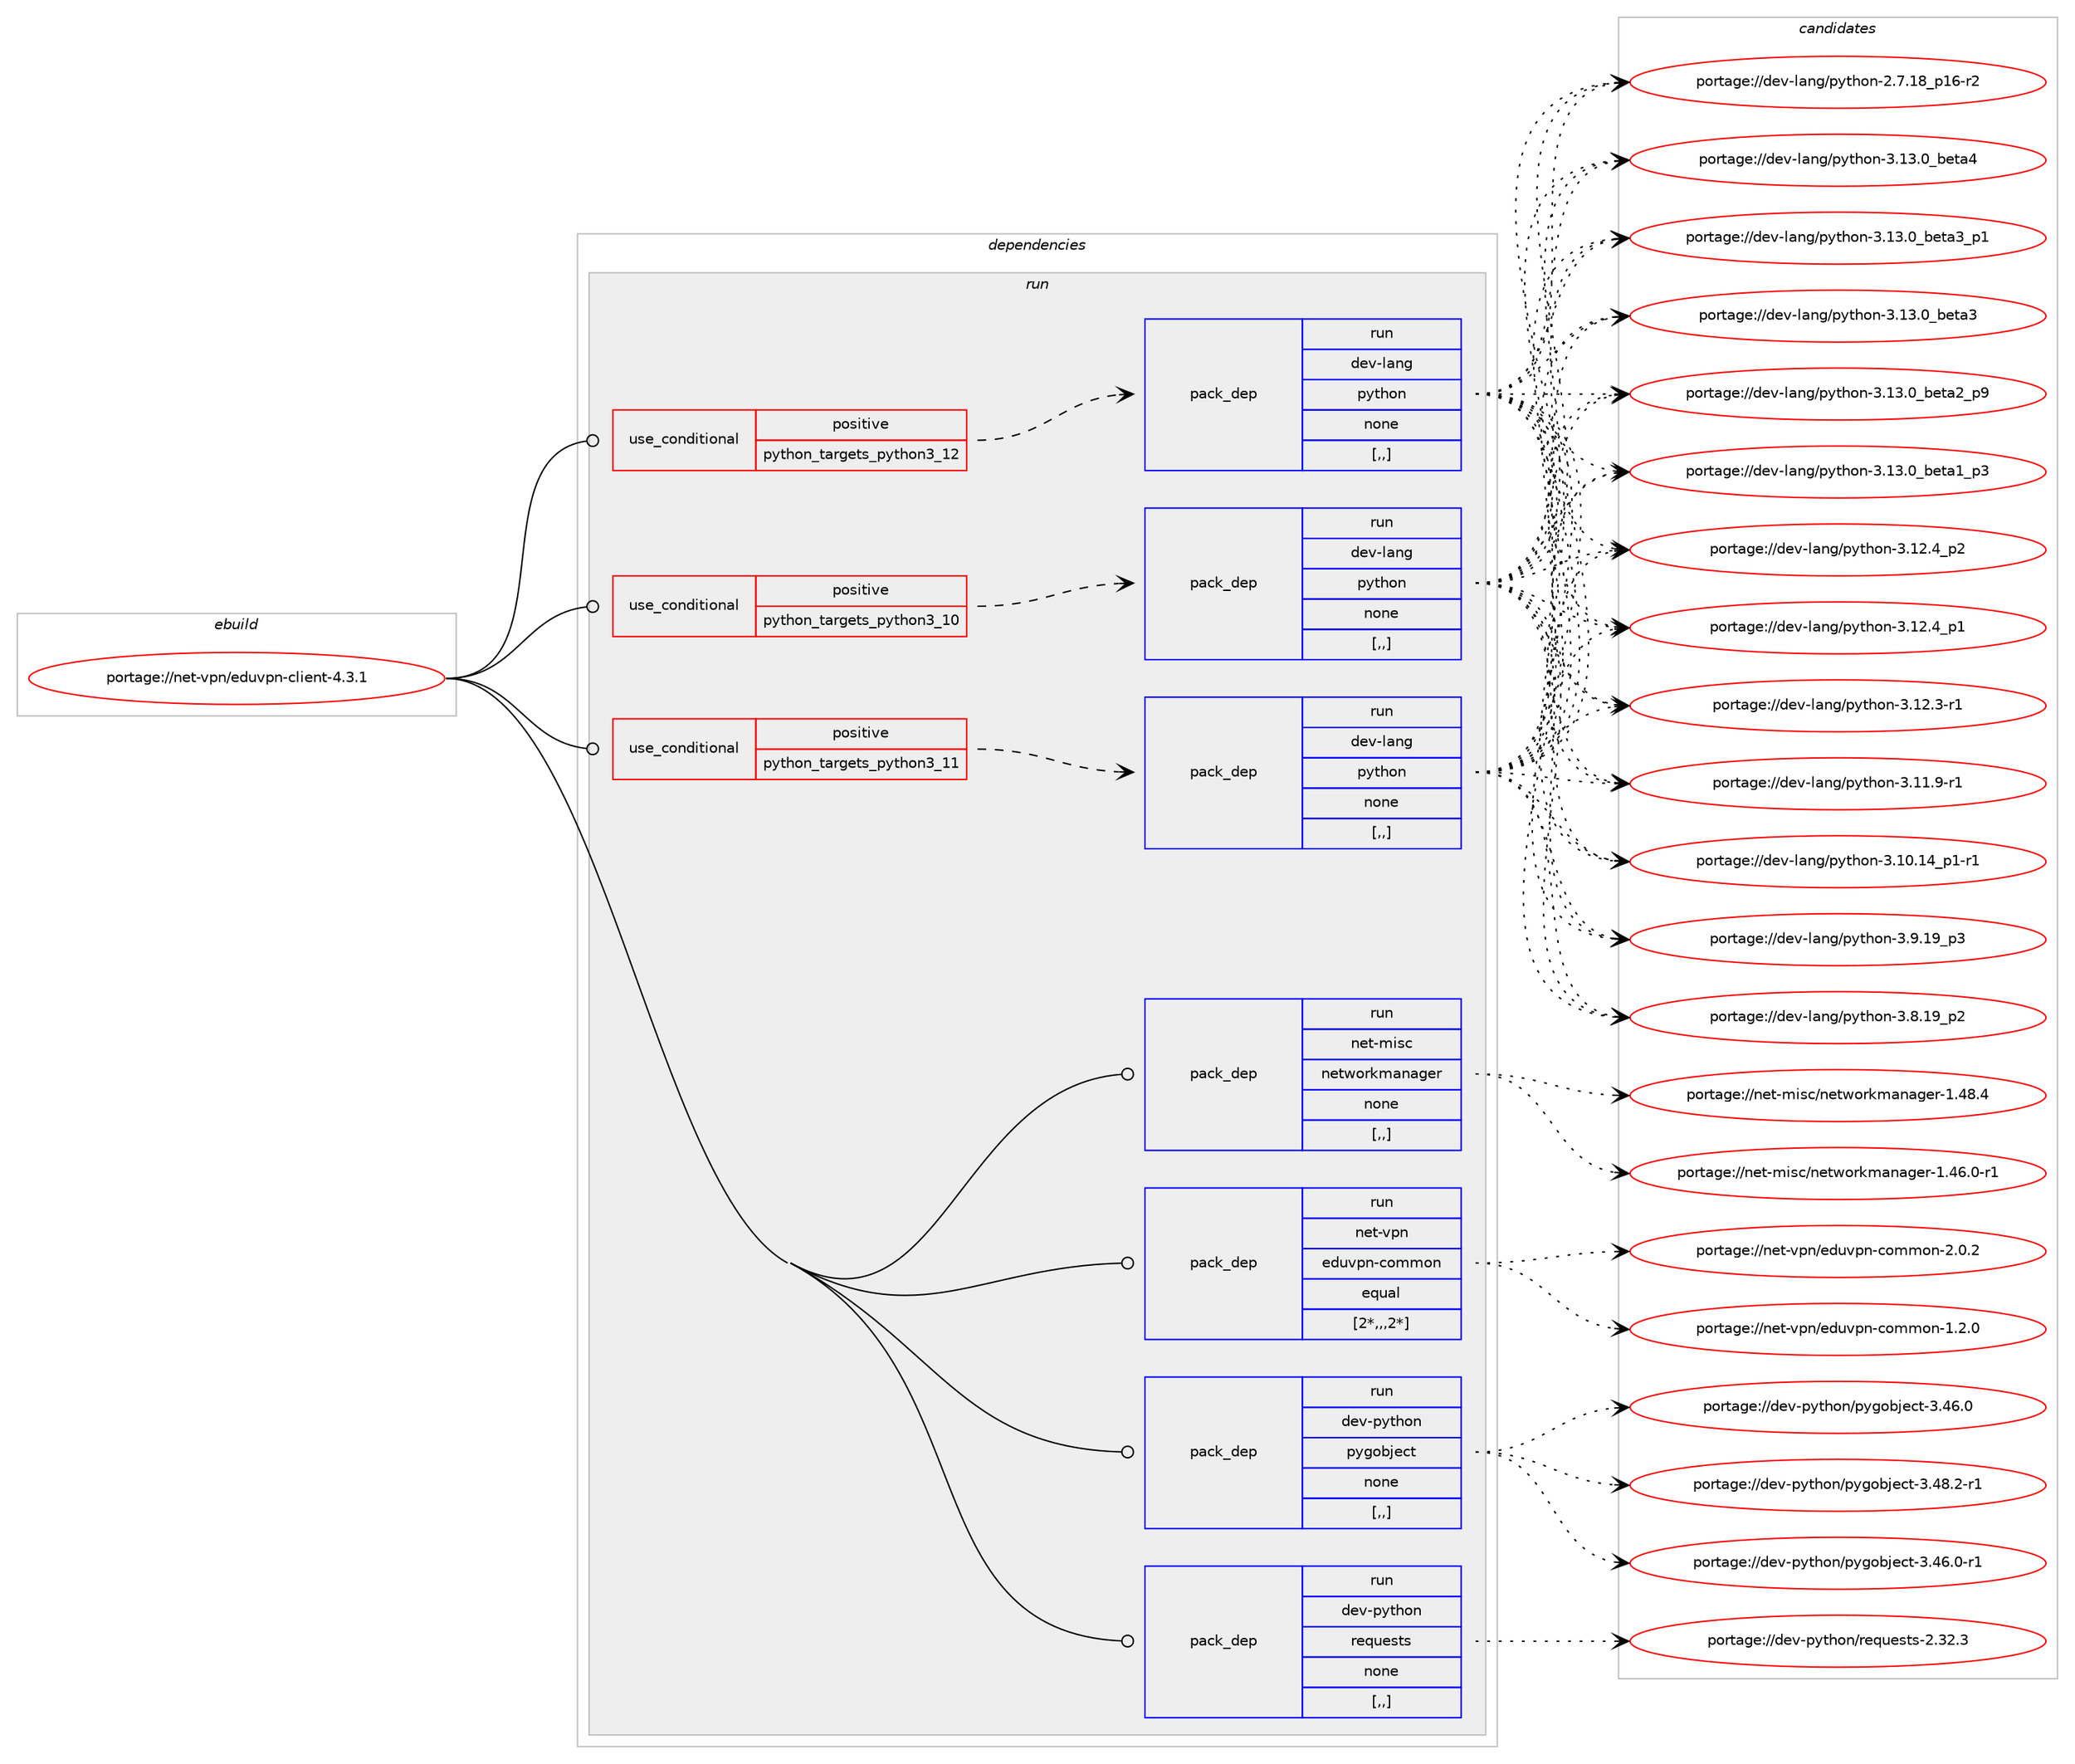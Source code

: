 digraph prolog {

# *************
# Graph options
# *************

newrank=true;
concentrate=true;
compound=true;
graph [rankdir=LR,fontname=Helvetica,fontsize=10,ranksep=1.5];#, ranksep=2.5, nodesep=0.2];
edge  [arrowhead=vee];
node  [fontname=Helvetica,fontsize=10];

# **********
# The ebuild
# **********

subgraph cluster_leftcol {
color=gray;
label=<<i>ebuild</i>>;
id [label="portage://net-vpn/eduvpn-client-4.3.1", color=red, width=4, href="../net-vpn/eduvpn-client-4.3.1.svg"];
}

# ****************
# The dependencies
# ****************

subgraph cluster_midcol {
color=gray;
label=<<i>dependencies</i>>;
subgraph cluster_compile {
fillcolor="#eeeeee";
style=filled;
label=<<i>compile</i>>;
}
subgraph cluster_compileandrun {
fillcolor="#eeeeee";
style=filled;
label=<<i>compile and run</i>>;
}
subgraph cluster_run {
fillcolor="#eeeeee";
style=filled;
label=<<i>run</i>>;
subgraph cond101918 {
dependency385472 [label=<<TABLE BORDER="0" CELLBORDER="1" CELLSPACING="0" CELLPADDING="4"><TR><TD ROWSPAN="3" CELLPADDING="10">use_conditional</TD></TR><TR><TD>positive</TD></TR><TR><TD>python_targets_python3_10</TD></TR></TABLE>>, shape=none, color=red];
subgraph pack280783 {
dependency385473 [label=<<TABLE BORDER="0" CELLBORDER="1" CELLSPACING="0" CELLPADDING="4" WIDTH="220"><TR><TD ROWSPAN="6" CELLPADDING="30">pack_dep</TD></TR><TR><TD WIDTH="110">run</TD></TR><TR><TD>dev-lang</TD></TR><TR><TD>python</TD></TR><TR><TD>none</TD></TR><TR><TD>[,,]</TD></TR></TABLE>>, shape=none, color=blue];
}
dependency385472:e -> dependency385473:w [weight=20,style="dashed",arrowhead="vee"];
}
id:e -> dependency385472:w [weight=20,style="solid",arrowhead="odot"];
subgraph cond101919 {
dependency385474 [label=<<TABLE BORDER="0" CELLBORDER="1" CELLSPACING="0" CELLPADDING="4"><TR><TD ROWSPAN="3" CELLPADDING="10">use_conditional</TD></TR><TR><TD>positive</TD></TR><TR><TD>python_targets_python3_11</TD></TR></TABLE>>, shape=none, color=red];
subgraph pack280784 {
dependency385475 [label=<<TABLE BORDER="0" CELLBORDER="1" CELLSPACING="0" CELLPADDING="4" WIDTH="220"><TR><TD ROWSPAN="6" CELLPADDING="30">pack_dep</TD></TR><TR><TD WIDTH="110">run</TD></TR><TR><TD>dev-lang</TD></TR><TR><TD>python</TD></TR><TR><TD>none</TD></TR><TR><TD>[,,]</TD></TR></TABLE>>, shape=none, color=blue];
}
dependency385474:e -> dependency385475:w [weight=20,style="dashed",arrowhead="vee"];
}
id:e -> dependency385474:w [weight=20,style="solid",arrowhead="odot"];
subgraph cond101920 {
dependency385476 [label=<<TABLE BORDER="0" CELLBORDER="1" CELLSPACING="0" CELLPADDING="4"><TR><TD ROWSPAN="3" CELLPADDING="10">use_conditional</TD></TR><TR><TD>positive</TD></TR><TR><TD>python_targets_python3_12</TD></TR></TABLE>>, shape=none, color=red];
subgraph pack280785 {
dependency385477 [label=<<TABLE BORDER="0" CELLBORDER="1" CELLSPACING="0" CELLPADDING="4" WIDTH="220"><TR><TD ROWSPAN="6" CELLPADDING="30">pack_dep</TD></TR><TR><TD WIDTH="110">run</TD></TR><TR><TD>dev-lang</TD></TR><TR><TD>python</TD></TR><TR><TD>none</TD></TR><TR><TD>[,,]</TD></TR></TABLE>>, shape=none, color=blue];
}
dependency385476:e -> dependency385477:w [weight=20,style="dashed",arrowhead="vee"];
}
id:e -> dependency385476:w [weight=20,style="solid",arrowhead="odot"];
subgraph pack280786 {
dependency385478 [label=<<TABLE BORDER="0" CELLBORDER="1" CELLSPACING="0" CELLPADDING="4" WIDTH="220"><TR><TD ROWSPAN="6" CELLPADDING="30">pack_dep</TD></TR><TR><TD WIDTH="110">run</TD></TR><TR><TD>dev-python</TD></TR><TR><TD>pygobject</TD></TR><TR><TD>none</TD></TR><TR><TD>[,,]</TD></TR></TABLE>>, shape=none, color=blue];
}
id:e -> dependency385478:w [weight=20,style="solid",arrowhead="odot"];
subgraph pack280787 {
dependency385479 [label=<<TABLE BORDER="0" CELLBORDER="1" CELLSPACING="0" CELLPADDING="4" WIDTH="220"><TR><TD ROWSPAN="6" CELLPADDING="30">pack_dep</TD></TR><TR><TD WIDTH="110">run</TD></TR><TR><TD>dev-python</TD></TR><TR><TD>requests</TD></TR><TR><TD>none</TD></TR><TR><TD>[,,]</TD></TR></TABLE>>, shape=none, color=blue];
}
id:e -> dependency385479:w [weight=20,style="solid",arrowhead="odot"];
subgraph pack280788 {
dependency385480 [label=<<TABLE BORDER="0" CELLBORDER="1" CELLSPACING="0" CELLPADDING="4" WIDTH="220"><TR><TD ROWSPAN="6" CELLPADDING="30">pack_dep</TD></TR><TR><TD WIDTH="110">run</TD></TR><TR><TD>net-misc</TD></TR><TR><TD>networkmanager</TD></TR><TR><TD>none</TD></TR><TR><TD>[,,]</TD></TR></TABLE>>, shape=none, color=blue];
}
id:e -> dependency385480:w [weight=20,style="solid",arrowhead="odot"];
subgraph pack280789 {
dependency385481 [label=<<TABLE BORDER="0" CELLBORDER="1" CELLSPACING="0" CELLPADDING="4" WIDTH="220"><TR><TD ROWSPAN="6" CELLPADDING="30">pack_dep</TD></TR><TR><TD WIDTH="110">run</TD></TR><TR><TD>net-vpn</TD></TR><TR><TD>eduvpn-common</TD></TR><TR><TD>equal</TD></TR><TR><TD>[2*,,,2*]</TD></TR></TABLE>>, shape=none, color=blue];
}
id:e -> dependency385481:w [weight=20,style="solid",arrowhead="odot"];
}
}

# **************
# The candidates
# **************

subgraph cluster_choices {
rank=same;
color=gray;
label=<<i>candidates</i>>;

subgraph choice280783 {
color=black;
nodesep=1;
choice1001011184510897110103471121211161041111104551464951464895981011169752 [label="portage://dev-lang/python-3.13.0_beta4", color=red, width=4,href="../dev-lang/python-3.13.0_beta4.svg"];
choice10010111845108971101034711212111610411111045514649514648959810111697519511249 [label="portage://dev-lang/python-3.13.0_beta3_p1", color=red, width=4,href="../dev-lang/python-3.13.0_beta3_p1.svg"];
choice1001011184510897110103471121211161041111104551464951464895981011169751 [label="portage://dev-lang/python-3.13.0_beta3", color=red, width=4,href="../dev-lang/python-3.13.0_beta3.svg"];
choice10010111845108971101034711212111610411111045514649514648959810111697509511257 [label="portage://dev-lang/python-3.13.0_beta2_p9", color=red, width=4,href="../dev-lang/python-3.13.0_beta2_p9.svg"];
choice10010111845108971101034711212111610411111045514649514648959810111697499511251 [label="portage://dev-lang/python-3.13.0_beta1_p3", color=red, width=4,href="../dev-lang/python-3.13.0_beta1_p3.svg"];
choice100101118451089711010347112121116104111110455146495046529511250 [label="portage://dev-lang/python-3.12.4_p2", color=red, width=4,href="../dev-lang/python-3.12.4_p2.svg"];
choice100101118451089711010347112121116104111110455146495046529511249 [label="portage://dev-lang/python-3.12.4_p1", color=red, width=4,href="../dev-lang/python-3.12.4_p1.svg"];
choice100101118451089711010347112121116104111110455146495046514511449 [label="portage://dev-lang/python-3.12.3-r1", color=red, width=4,href="../dev-lang/python-3.12.3-r1.svg"];
choice100101118451089711010347112121116104111110455146494946574511449 [label="portage://dev-lang/python-3.11.9-r1", color=red, width=4,href="../dev-lang/python-3.11.9-r1.svg"];
choice100101118451089711010347112121116104111110455146494846495295112494511449 [label="portage://dev-lang/python-3.10.14_p1-r1", color=red, width=4,href="../dev-lang/python-3.10.14_p1-r1.svg"];
choice100101118451089711010347112121116104111110455146574649579511251 [label="portage://dev-lang/python-3.9.19_p3", color=red, width=4,href="../dev-lang/python-3.9.19_p3.svg"];
choice100101118451089711010347112121116104111110455146564649579511250 [label="portage://dev-lang/python-3.8.19_p2", color=red, width=4,href="../dev-lang/python-3.8.19_p2.svg"];
choice100101118451089711010347112121116104111110455046554649569511249544511450 [label="portage://dev-lang/python-2.7.18_p16-r2", color=red, width=4,href="../dev-lang/python-2.7.18_p16-r2.svg"];
dependency385473:e -> choice1001011184510897110103471121211161041111104551464951464895981011169752:w [style=dotted,weight="100"];
dependency385473:e -> choice10010111845108971101034711212111610411111045514649514648959810111697519511249:w [style=dotted,weight="100"];
dependency385473:e -> choice1001011184510897110103471121211161041111104551464951464895981011169751:w [style=dotted,weight="100"];
dependency385473:e -> choice10010111845108971101034711212111610411111045514649514648959810111697509511257:w [style=dotted,weight="100"];
dependency385473:e -> choice10010111845108971101034711212111610411111045514649514648959810111697499511251:w [style=dotted,weight="100"];
dependency385473:e -> choice100101118451089711010347112121116104111110455146495046529511250:w [style=dotted,weight="100"];
dependency385473:e -> choice100101118451089711010347112121116104111110455146495046529511249:w [style=dotted,weight="100"];
dependency385473:e -> choice100101118451089711010347112121116104111110455146495046514511449:w [style=dotted,weight="100"];
dependency385473:e -> choice100101118451089711010347112121116104111110455146494946574511449:w [style=dotted,weight="100"];
dependency385473:e -> choice100101118451089711010347112121116104111110455146494846495295112494511449:w [style=dotted,weight="100"];
dependency385473:e -> choice100101118451089711010347112121116104111110455146574649579511251:w [style=dotted,weight="100"];
dependency385473:e -> choice100101118451089711010347112121116104111110455146564649579511250:w [style=dotted,weight="100"];
dependency385473:e -> choice100101118451089711010347112121116104111110455046554649569511249544511450:w [style=dotted,weight="100"];
}
subgraph choice280784 {
color=black;
nodesep=1;
choice1001011184510897110103471121211161041111104551464951464895981011169752 [label="portage://dev-lang/python-3.13.0_beta4", color=red, width=4,href="../dev-lang/python-3.13.0_beta4.svg"];
choice10010111845108971101034711212111610411111045514649514648959810111697519511249 [label="portage://dev-lang/python-3.13.0_beta3_p1", color=red, width=4,href="../dev-lang/python-3.13.0_beta3_p1.svg"];
choice1001011184510897110103471121211161041111104551464951464895981011169751 [label="portage://dev-lang/python-3.13.0_beta3", color=red, width=4,href="../dev-lang/python-3.13.0_beta3.svg"];
choice10010111845108971101034711212111610411111045514649514648959810111697509511257 [label="portage://dev-lang/python-3.13.0_beta2_p9", color=red, width=4,href="../dev-lang/python-3.13.0_beta2_p9.svg"];
choice10010111845108971101034711212111610411111045514649514648959810111697499511251 [label="portage://dev-lang/python-3.13.0_beta1_p3", color=red, width=4,href="../dev-lang/python-3.13.0_beta1_p3.svg"];
choice100101118451089711010347112121116104111110455146495046529511250 [label="portage://dev-lang/python-3.12.4_p2", color=red, width=4,href="../dev-lang/python-3.12.4_p2.svg"];
choice100101118451089711010347112121116104111110455146495046529511249 [label="portage://dev-lang/python-3.12.4_p1", color=red, width=4,href="../dev-lang/python-3.12.4_p1.svg"];
choice100101118451089711010347112121116104111110455146495046514511449 [label="portage://dev-lang/python-3.12.3-r1", color=red, width=4,href="../dev-lang/python-3.12.3-r1.svg"];
choice100101118451089711010347112121116104111110455146494946574511449 [label="portage://dev-lang/python-3.11.9-r1", color=red, width=4,href="../dev-lang/python-3.11.9-r1.svg"];
choice100101118451089711010347112121116104111110455146494846495295112494511449 [label="portage://dev-lang/python-3.10.14_p1-r1", color=red, width=4,href="../dev-lang/python-3.10.14_p1-r1.svg"];
choice100101118451089711010347112121116104111110455146574649579511251 [label="portage://dev-lang/python-3.9.19_p3", color=red, width=4,href="../dev-lang/python-3.9.19_p3.svg"];
choice100101118451089711010347112121116104111110455146564649579511250 [label="portage://dev-lang/python-3.8.19_p2", color=red, width=4,href="../dev-lang/python-3.8.19_p2.svg"];
choice100101118451089711010347112121116104111110455046554649569511249544511450 [label="portage://dev-lang/python-2.7.18_p16-r2", color=red, width=4,href="../dev-lang/python-2.7.18_p16-r2.svg"];
dependency385475:e -> choice1001011184510897110103471121211161041111104551464951464895981011169752:w [style=dotted,weight="100"];
dependency385475:e -> choice10010111845108971101034711212111610411111045514649514648959810111697519511249:w [style=dotted,weight="100"];
dependency385475:e -> choice1001011184510897110103471121211161041111104551464951464895981011169751:w [style=dotted,weight="100"];
dependency385475:e -> choice10010111845108971101034711212111610411111045514649514648959810111697509511257:w [style=dotted,weight="100"];
dependency385475:e -> choice10010111845108971101034711212111610411111045514649514648959810111697499511251:w [style=dotted,weight="100"];
dependency385475:e -> choice100101118451089711010347112121116104111110455146495046529511250:w [style=dotted,weight="100"];
dependency385475:e -> choice100101118451089711010347112121116104111110455146495046529511249:w [style=dotted,weight="100"];
dependency385475:e -> choice100101118451089711010347112121116104111110455146495046514511449:w [style=dotted,weight="100"];
dependency385475:e -> choice100101118451089711010347112121116104111110455146494946574511449:w [style=dotted,weight="100"];
dependency385475:e -> choice100101118451089711010347112121116104111110455146494846495295112494511449:w [style=dotted,weight="100"];
dependency385475:e -> choice100101118451089711010347112121116104111110455146574649579511251:w [style=dotted,weight="100"];
dependency385475:e -> choice100101118451089711010347112121116104111110455146564649579511250:w [style=dotted,weight="100"];
dependency385475:e -> choice100101118451089711010347112121116104111110455046554649569511249544511450:w [style=dotted,weight="100"];
}
subgraph choice280785 {
color=black;
nodesep=1;
choice1001011184510897110103471121211161041111104551464951464895981011169752 [label="portage://dev-lang/python-3.13.0_beta4", color=red, width=4,href="../dev-lang/python-3.13.0_beta4.svg"];
choice10010111845108971101034711212111610411111045514649514648959810111697519511249 [label="portage://dev-lang/python-3.13.0_beta3_p1", color=red, width=4,href="../dev-lang/python-3.13.0_beta3_p1.svg"];
choice1001011184510897110103471121211161041111104551464951464895981011169751 [label="portage://dev-lang/python-3.13.0_beta3", color=red, width=4,href="../dev-lang/python-3.13.0_beta3.svg"];
choice10010111845108971101034711212111610411111045514649514648959810111697509511257 [label="portage://dev-lang/python-3.13.0_beta2_p9", color=red, width=4,href="../dev-lang/python-3.13.0_beta2_p9.svg"];
choice10010111845108971101034711212111610411111045514649514648959810111697499511251 [label="portage://dev-lang/python-3.13.0_beta1_p3", color=red, width=4,href="../dev-lang/python-3.13.0_beta1_p3.svg"];
choice100101118451089711010347112121116104111110455146495046529511250 [label="portage://dev-lang/python-3.12.4_p2", color=red, width=4,href="../dev-lang/python-3.12.4_p2.svg"];
choice100101118451089711010347112121116104111110455146495046529511249 [label="portage://dev-lang/python-3.12.4_p1", color=red, width=4,href="../dev-lang/python-3.12.4_p1.svg"];
choice100101118451089711010347112121116104111110455146495046514511449 [label="portage://dev-lang/python-3.12.3-r1", color=red, width=4,href="../dev-lang/python-3.12.3-r1.svg"];
choice100101118451089711010347112121116104111110455146494946574511449 [label="portage://dev-lang/python-3.11.9-r1", color=red, width=4,href="../dev-lang/python-3.11.9-r1.svg"];
choice100101118451089711010347112121116104111110455146494846495295112494511449 [label="portage://dev-lang/python-3.10.14_p1-r1", color=red, width=4,href="../dev-lang/python-3.10.14_p1-r1.svg"];
choice100101118451089711010347112121116104111110455146574649579511251 [label="portage://dev-lang/python-3.9.19_p3", color=red, width=4,href="../dev-lang/python-3.9.19_p3.svg"];
choice100101118451089711010347112121116104111110455146564649579511250 [label="portage://dev-lang/python-3.8.19_p2", color=red, width=4,href="../dev-lang/python-3.8.19_p2.svg"];
choice100101118451089711010347112121116104111110455046554649569511249544511450 [label="portage://dev-lang/python-2.7.18_p16-r2", color=red, width=4,href="../dev-lang/python-2.7.18_p16-r2.svg"];
dependency385477:e -> choice1001011184510897110103471121211161041111104551464951464895981011169752:w [style=dotted,weight="100"];
dependency385477:e -> choice10010111845108971101034711212111610411111045514649514648959810111697519511249:w [style=dotted,weight="100"];
dependency385477:e -> choice1001011184510897110103471121211161041111104551464951464895981011169751:w [style=dotted,weight="100"];
dependency385477:e -> choice10010111845108971101034711212111610411111045514649514648959810111697509511257:w [style=dotted,weight="100"];
dependency385477:e -> choice10010111845108971101034711212111610411111045514649514648959810111697499511251:w [style=dotted,weight="100"];
dependency385477:e -> choice100101118451089711010347112121116104111110455146495046529511250:w [style=dotted,weight="100"];
dependency385477:e -> choice100101118451089711010347112121116104111110455146495046529511249:w [style=dotted,weight="100"];
dependency385477:e -> choice100101118451089711010347112121116104111110455146495046514511449:w [style=dotted,weight="100"];
dependency385477:e -> choice100101118451089711010347112121116104111110455146494946574511449:w [style=dotted,weight="100"];
dependency385477:e -> choice100101118451089711010347112121116104111110455146494846495295112494511449:w [style=dotted,weight="100"];
dependency385477:e -> choice100101118451089711010347112121116104111110455146574649579511251:w [style=dotted,weight="100"];
dependency385477:e -> choice100101118451089711010347112121116104111110455146564649579511250:w [style=dotted,weight="100"];
dependency385477:e -> choice100101118451089711010347112121116104111110455046554649569511249544511450:w [style=dotted,weight="100"];
}
subgraph choice280786 {
color=black;
nodesep=1;
choice10010111845112121116104111110471121211031119810610199116455146525646504511449 [label="portage://dev-python/pygobject-3.48.2-r1", color=red, width=4,href="../dev-python/pygobject-3.48.2-r1.svg"];
choice10010111845112121116104111110471121211031119810610199116455146525446484511449 [label="portage://dev-python/pygobject-3.46.0-r1", color=red, width=4,href="../dev-python/pygobject-3.46.0-r1.svg"];
choice1001011184511212111610411111047112121103111981061019911645514652544648 [label="portage://dev-python/pygobject-3.46.0", color=red, width=4,href="../dev-python/pygobject-3.46.0.svg"];
dependency385478:e -> choice10010111845112121116104111110471121211031119810610199116455146525646504511449:w [style=dotted,weight="100"];
dependency385478:e -> choice10010111845112121116104111110471121211031119810610199116455146525446484511449:w [style=dotted,weight="100"];
dependency385478:e -> choice1001011184511212111610411111047112121103111981061019911645514652544648:w [style=dotted,weight="100"];
}
subgraph choice280787 {
color=black;
nodesep=1;
choice100101118451121211161041111104711410111311710111511611545504651504651 [label="portage://dev-python/requests-2.32.3", color=red, width=4,href="../dev-python/requests-2.32.3.svg"];
dependency385479:e -> choice100101118451121211161041111104711410111311710111511611545504651504651:w [style=dotted,weight="100"];
}
subgraph choice280788 {
color=black;
nodesep=1;
choice110101116451091051159947110101116119111114107109971109710310111445494652564652 [label="portage://net-misc/networkmanager-1.48.4", color=red, width=4,href="../net-misc/networkmanager-1.48.4.svg"];
choice1101011164510910511599471101011161191111141071099711097103101114454946525446484511449 [label="portage://net-misc/networkmanager-1.46.0-r1", color=red, width=4,href="../net-misc/networkmanager-1.46.0-r1.svg"];
dependency385480:e -> choice110101116451091051159947110101116119111114107109971109710310111445494652564652:w [style=dotted,weight="100"];
dependency385480:e -> choice1101011164510910511599471101011161191111141071099711097103101114454946525446484511449:w [style=dotted,weight="100"];
}
subgraph choice280789 {
color=black;
nodesep=1;
choice11010111645118112110471011001171181121104599111109109111110455046484650 [label="portage://net-vpn/eduvpn-common-2.0.2", color=red, width=4,href="../net-vpn/eduvpn-common-2.0.2.svg"];
choice11010111645118112110471011001171181121104599111109109111110454946504648 [label="portage://net-vpn/eduvpn-common-1.2.0", color=red, width=4,href="../net-vpn/eduvpn-common-1.2.0.svg"];
dependency385481:e -> choice11010111645118112110471011001171181121104599111109109111110455046484650:w [style=dotted,weight="100"];
dependency385481:e -> choice11010111645118112110471011001171181121104599111109109111110454946504648:w [style=dotted,weight="100"];
}
}

}
